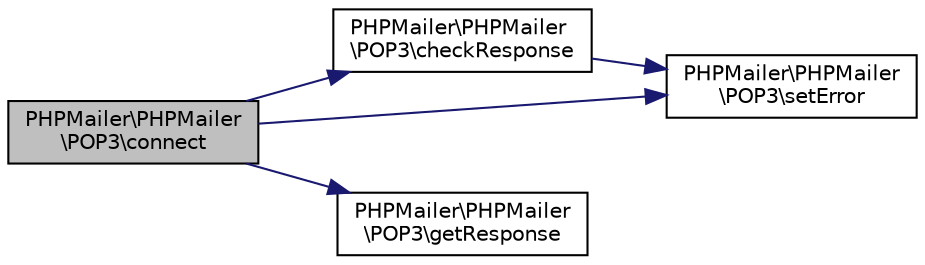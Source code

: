 digraph "PHPMailer\PHPMailer\POP3\connect"
{
 // LATEX_PDF_SIZE
  edge [fontname="Helvetica",fontsize="10",labelfontname="Helvetica",labelfontsize="10"];
  node [fontname="Helvetica",fontsize="10",shape=record];
  rankdir="LR";
  Node1 [label="PHPMailer\\PHPMailer\l\\POP3\\connect",height=0.2,width=0.4,color="black", fillcolor="grey75", style="filled", fontcolor="black",tooltip=" "];
  Node1 -> Node2 [color="midnightblue",fontsize="10",style="solid",fontname="Helvetica"];
  Node2 [label="PHPMailer\\PHPMailer\l\\POP3\\checkResponse",height=0.2,width=0.4,color="black", fillcolor="white", style="filled",URL="$class_p_h_p_mailer_1_1_p_h_p_mailer_1_1_p_o_p3.html#ae4a9be487b6a6f56aee7e75d6904efbf",tooltip=" "];
  Node2 -> Node3 [color="midnightblue",fontsize="10",style="solid",fontname="Helvetica"];
  Node3 [label="PHPMailer\\PHPMailer\l\\POP3\\setError",height=0.2,width=0.4,color="black", fillcolor="white", style="filled",URL="$class_p_h_p_mailer_1_1_p_h_p_mailer_1_1_p_o_p3.html#aa49f9f98124005fcd158cda54e129e64",tooltip=" "];
  Node1 -> Node4 [color="midnightblue",fontsize="10",style="solid",fontname="Helvetica"];
  Node4 [label="PHPMailer\\PHPMailer\l\\POP3\\getResponse",height=0.2,width=0.4,color="black", fillcolor="white", style="filled",URL="$class_p_h_p_mailer_1_1_p_h_p_mailer_1_1_p_o_p3.html#a67a1f6155352068a4fbed66b782ff51f",tooltip=" "];
  Node1 -> Node3 [color="midnightblue",fontsize="10",style="solid",fontname="Helvetica"];
}

